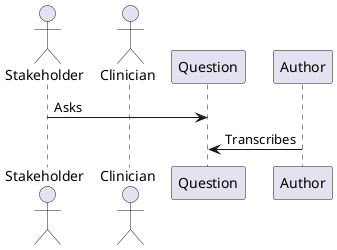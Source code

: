@startuml

actor "Stakeholder"
actor "Clinician"

Stakeholder -> Question : Asks
Author -> Question : Transcribes

@enduml
